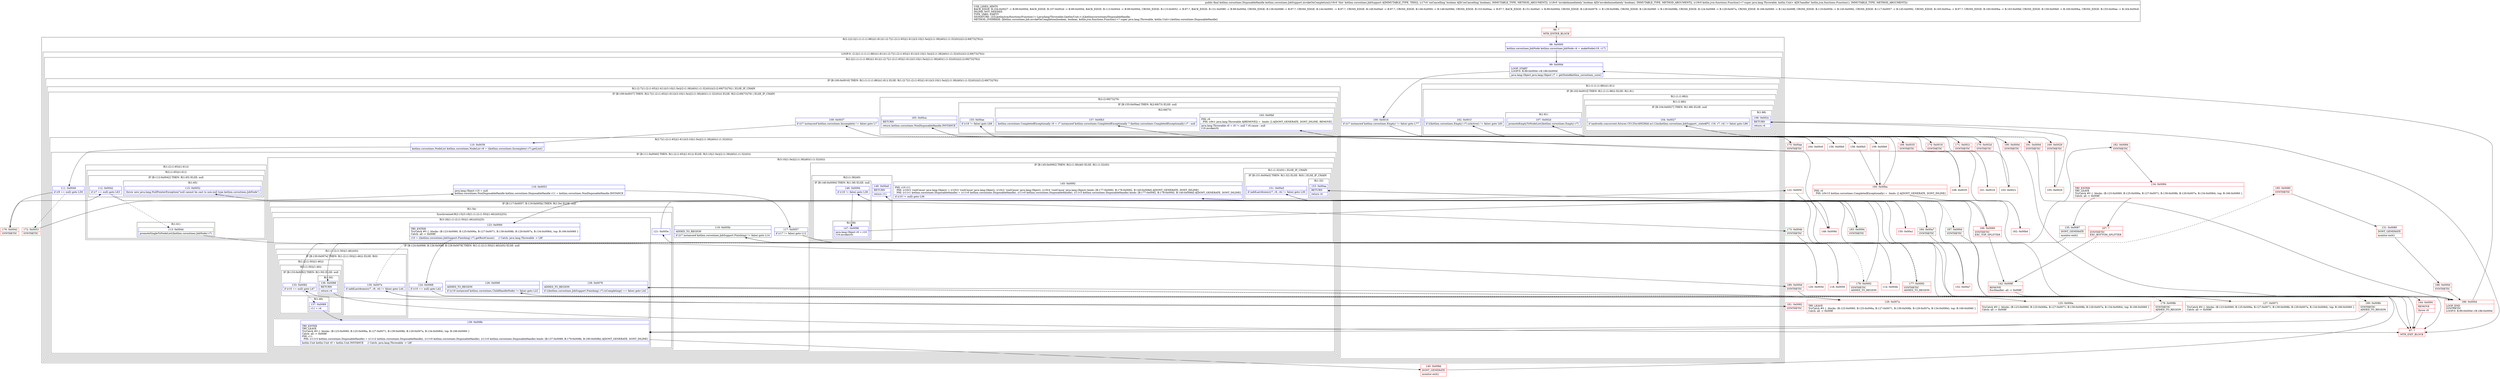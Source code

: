 digraph "CFG forkotlinx.coroutines.JobSupport.invokeOnCompletion(ZZLkotlin\/jvm\/functions\/Function1;)Lkotlinx\/coroutines\/DisposableHandle;" {
subgraph cluster_Region_1179002531 {
label = "R(2:1|(2:2|(1:(1:(1:(1:88)))(1:81))(1:(2:7|(1:(2:(1:65)|(1:61)))(3:10|(1:5e)|(2:(1:38)|40)(1:(1:32)(0))))(2:(2:69|73)|76))))";
node [shape=record,color=blue];
Node_98 [shape=record,label="{98\:\ 0x0000|kotlinx.coroutines.JobNode kotlinx.coroutines.JobNode r4 = makeNode(r19, r17)\l}"];
subgraph cluster_LoopRegion_492594584 {
label = "LOOP:0: (2:2|(1:(1:(1:(1:88)))(1:81))(1:(2:7|(1:(2:(1:65)|(1:61)))(3:10|(1:5e)|(2:(1:38)|40)(1:(1:32)(0))))(2:(2:69|73)|76)))";
node [shape=record,color=blue];
subgraph cluster_Region_1474328623 {
label = "R(2:2|(1:(1:(1:(1:88)))(1:81))(1:(2:7|(1:(2:(1:65)|(1:61)))(3:10|(1:5e)|(2:(1:38)|40)(1:(1:32)(0))))(2:(2:69|73)|76)))";
node [shape=record,color=blue];
Node_99 [shape=record,label="{99\:\ 0x000d|LOOP_START\lLOOP:0: B:99:0x000d\-\>B:186:0x000d\l|java.lang.Object java.lang.Object r7 = getState$kotlinx_coroutines_core()\l}"];
subgraph cluster_IfRegion_1120049340 {
label = "IF [B:100:0x0016] THEN: R(1:(1:(1:(1:88)))(1:81)) ELSE: R(1:(2:7|(1:(2:(1:65)|(1:61)))(3:10|(1:5e)|(2:(1:38)|40)(1:(1:32)(0))))(2:(2:69|73)|76))";
node [shape=record,color=blue];
Node_100 [shape=record,label="{100\:\ 0x0016|if ((r7 instanceof kotlinx.coroutines.Empty) != false) goto L77\l}"];
subgraph cluster_Region_1935180517 {
label = "R(1:(1:(1:(1:88)))(1:81))";
node [shape=record,color=blue];
subgraph cluster_IfRegion_1477229680 {
label = "IF [B:102:0x001f] THEN: R(1:(1:(1:88))) ELSE: R(1:81)";
node [shape=record,color=blue];
Node_102 [shape=record,label="{102\:\ 0x001f|if (((kotlinx.coroutines.Empty) r7).isActive() != false) goto L83\l}"];
subgraph cluster_Region_580969034 {
label = "R(1:(1:(1:88)))";
node [shape=record,color=blue];
subgraph cluster_Region_1212874915 {
label = "R(1:(1:88))";
node [shape=record,color=blue];
subgraph cluster_IfRegion_477906400 {
label = "IF [B:104:0x0027] THEN: R(1:88) ELSE: null";
node [shape=record,color=blue];
Node_104 [shape=record,label="{104\:\ 0x0027|if (androidx.concurrent.futures.C0125xc40028dd.m112m(kotlinx.coroutines.JobSupport._state$FU, r16, r7, r4) != false) goto L86\l}"];
subgraph cluster_Region_1510203892 {
label = "R(1:88)";
node [shape=record,color=blue];
Node_106 [shape=record,label="{106\:\ 0x002c|RETURN\l|return r4\l}"];
}
}
}
}
subgraph cluster_Region_654464621 {
label = "R(1:81)";
node [shape=record,color=blue];
Node_107 [shape=record,label="{107\:\ 0x002d|promoteEmptyToNodeList((kotlinx.coroutines.Empty) r7)\l}"];
}
}
}
subgraph cluster_Region_918936727 {
label = "R(1:(2:7|(1:(2:(1:65)|(1:61)))(3:10|(1:5e)|(2:(1:38)|40)(1:(1:32)(0))))(2:(2:69|73)|76)) | ELSE_IF_CHAIN\l";
node [shape=record,color=blue];
subgraph cluster_IfRegion_1937204130 {
label = "IF [B:109:0x0037] THEN: R(2:7|(1:(2:(1:65)|(1:61)))(3:10|(1:5e)|(2:(1:38)|40)(1:(1:32)(0)))) ELSE: R(2:(2:69|73)|76) | ELSE_IF_CHAIN\l";
node [shape=record,color=blue];
Node_109 [shape=record,label="{109\:\ 0x0037|if ((r7 instanceof kotlinx.coroutines.Incomplete) != false) goto L7\l}"];
subgraph cluster_Region_623247880 {
label = "R(2:7|(1:(2:(1:65)|(1:61)))(3:10|(1:5e)|(2:(1:38)|40)(1:(1:32)(0))))";
node [shape=record,color=blue];
Node_110 [shape=record,label="{110\:\ 0x0039|kotlinx.coroutines.NodeList kotlinx.coroutines.NodeList r9 = ((kotlinx.coroutines.Incomplete) r7).getList()\l}"];
subgraph cluster_IfRegion_1869396654 {
label = "IF [B:111:0x0040] THEN: R(1:(2:(1:65)|(1:61))) ELSE: R(3:10|(1:5e)|(2:(1:38)|40)(1:(1:32)(0)))";
node [shape=record,color=blue];
Node_111 [shape=record,label="{111\:\ 0x0040|if (r9 == null) goto L59\l}"];
subgraph cluster_Region_20786944 {
label = "R(1:(2:(1:65)|(1:61)))";
node [shape=record,color=blue];
subgraph cluster_Region_615133151 {
label = "R(2:(1:65)|(1:61))";
node [shape=record,color=blue];
subgraph cluster_IfRegion_410306016 {
label = "IF [B:112:0x0042] THEN: R(1:65) ELSE: null";
node [shape=record,color=blue];
Node_112 [shape=record,label="{112\:\ 0x0042|if (r7 == null) goto L63\l}"];
subgraph cluster_Region_888438257 {
label = "R(1:65)";
node [shape=record,color=blue];
Node_115 [shape=record,label="{115\:\ 0x0052|throw new java.lang.NullPointerException(\"null cannot be cast to non\-null type kotlinx.coroutines.JobNode\")\l}"];
}
}
subgraph cluster_Region_762333629 {
label = "R(1:61)";
node [shape=record,color=blue];
Node_113 [shape=record,label="{113\:\ 0x0044|promoteSingleToNodeList((kotlinx.coroutines.JobNode) r7)\l}"];
}
}
}
subgraph cluster_Region_83574319 {
label = "R(3:10|(1:5e)|(2:(1:38)|40)(1:(1:32)(0)))";
node [shape=record,color=blue];
Node_116 [shape=record,label="{116\:\ 0x0053|java.lang.Object r10 = null\lkotlinx.coroutines.NonDisposableHandle kotlinx.coroutines.DisposableHandle r11 = kotlinx.coroutines.NonDisposableHandle.INSTANCE\l}"];
subgraph cluster_IfRegion_1699890626 {
label = "IF [B:117:0x0057, B:119:0x005b] THEN: R(1:5e) ELSE: null";
node [shape=record,color=blue];
Node_117 [shape=record,label="{117\:\ 0x0057|if (r17 != false) goto L12\l}"];
Node_119 [shape=record,label="{119\:\ 0x005b|ADDED_TO_REGION\l|if ((r7 instanceof kotlinx.coroutines.JobSupport.Finishing) != false) goto L14\l}"];
subgraph cluster_Region_743259804 {
label = "R(1:5e)";
node [shape=record,color=blue];
subgraph cluster_SynchronizedRegion_1894853922 {
label = "Synchronized:R(2:15|(3:18|(1:(1:(2:(1:50)|(1:46)))(0))|25))";
node [shape=record,color=blue];
Node_121 [shape=record,label="{121\:\ 0x005e}"];
subgraph cluster_Region_1309981977 {
label = "R(3:18|(1:(1:(2:(1:50)|(1:46)))(0))|25)";
node [shape=record,color=blue];
Node_123 [shape=record,label="{123\:\ 0x0060|TRY_ENTER\lTryCatch #0 \{, blocks: (B:123:0x0060, B:125:0x006a, B:127:0x0071, B:139:0x008b, B:129:0x007a, B:134:0x0084), top: B:166:0x0060 \}\lCatch: all \-\> 0x008f\l|r10 = ((kotlinx.coroutines.JobSupport.Finishing) r7).getRootCause()     \/\/ Catch: java.lang.Throwable \-\> L8f\l}"];
subgraph cluster_IfRegion_1627797703 {
label = "IF [B:124:0x0068, B:126:0x006f, B:128:0x0078] THEN: R(1:(1:(2:(1:50)|(1:46)))(0)) ELSE: null";
node [shape=record,color=blue];
Node_124 [shape=record,label="{124\:\ 0x0068|if (r10 == null) goto L42\l}"];
Node_126 [shape=record,label="{126\:\ 0x006f|ADDED_TO_REGION\l|if ((r19 instanceof kotlinx.coroutines.ChildHandleNode) != false) goto L22\l}"];
Node_128 [shape=record,label="{128\:\ 0x0078|ADDED_TO_REGION\l|if (((kotlinx.coroutines.JobSupport.Finishing) r7).isCompleting() == false) goto L42\l}"];
subgraph cluster_Region_1155547450 {
label = "R(1:(1:(2:(1:50)|(1:46)))(0))";
node [shape=record,color=blue];
subgraph cluster_IfRegion_1324554346 {
label = "IF [B:130:0x007e] THEN: R(1:(2:(1:50)|(1:46))) ELSE: R(0)";
node [shape=record,color=blue];
Node_130 [shape=record,label="{130\:\ 0x007e|if (addLastAtomic(r7, r9, r4) != false) goto L44\l}"];
subgraph cluster_Region_826362542 {
label = "R(1:(2:(1:50)|(1:46)))";
node [shape=record,color=blue];
subgraph cluster_Region_651010690 {
label = "R(2:(1:50)|(1:46))";
node [shape=record,color=blue];
subgraph cluster_IfRegion_549484861 {
label = "IF [B:133:0x0082] THEN: R(1:50) ELSE: null";
node [shape=record,color=blue];
Node_133 [shape=record,label="{133\:\ 0x0082|if (r10 == null) goto L47\l}"];
subgraph cluster_Region_972512297 {
label = "R(1:50)";
node [shape=record,color=blue];
Node_136 [shape=record,label="{136\:\ 0x0088|RETURN\l|return r4\l}"];
}
}
subgraph cluster_Region_1197100466 {
label = "R(1:46)";
node [shape=record,color=blue];
Node_137 [shape=record,label="{137\:\ 0x0089|r11 = r4\l}"];
}
}
}
subgraph cluster_Region_1672597785 {
label = "R(0)";
node [shape=record,color=blue];
}
}
}
}
Node_139 [shape=record,label="{139\:\ 0x008b|TRY_ENTER\lTRY_LEAVE\lTryCatch #0 \{, blocks: (B:123:0x0060, B:125:0x006a, B:127:0x0071, B:139:0x008b, B:129:0x007a, B:134:0x0084), top: B:166:0x0060 \}\lCatch: all \-\> 0x008f\lPHI: r11 \l  PHI: (r11v3 kotlinx.coroutines.DisposableHandle) = (r11v2 kotlinx.coroutines.DisposableHandle), (r11v0 kotlinx.coroutines.DisposableHandle), (r11v0 kotlinx.coroutines.DisposableHandle) binds: [B:137:0x0089, B:179:0x008b, B:180:0x008b] A[DONT_GENERATE, DONT_INLINE]\l|kotlin.Unit kotlin.Unit r0 = kotlin.Unit.INSTANCE     \/\/ Catch: java.lang.Throwable \-\> L8f\l}"];
}
}
}
}
subgraph cluster_IfRegion_1424752247 {
label = "IF [B:145:0x0092] THEN: R(2:(1:38)|40) ELSE: R(1:(1:32)(0))";
node [shape=record,color=blue];
Node_145 [shape=record,label="{145\:\ 0x0092|PHI: r10 r11 \l  PHI: (r10v3 'rootCause' java.lang.Object) = (r10v2 'rootCause' java.lang.Object), (r10v2 'rootCause' java.lang.Object), (r10v4 'rootCause' java.lang.Object) binds: [B:177:0x0092, B:178:0x0092, B:140:0x008d] A[DONT_GENERATE, DONT_INLINE]\l  PHI: (r11v1 kotlinx.coroutines.DisposableHandle) = (r11v0 kotlinx.coroutines.DisposableHandle), (r11v0 kotlinx.coroutines.DisposableHandle), (r11v3 kotlinx.coroutines.DisposableHandle) binds: [B:177:0x0092, B:178:0x0092, B:140:0x008d] A[DONT_GENERATE, DONT_INLINE]\l|if (r10 != null) goto L36\l}"];
subgraph cluster_Region_2098671948 {
label = "R(2:(1:38)|40)";
node [shape=record,color=blue];
subgraph cluster_IfRegion_622765508 {
label = "IF [B:146:0x0094] THEN: R(1:38) ELSE: null";
node [shape=record,color=blue];
Node_146 [shape=record,label="{146\:\ 0x0094|if (r18 != false) goto L38\l}"];
subgraph cluster_Region_712183575 {
label = "R(1:38)";
node [shape=record,color=blue];
Node_147 [shape=record,label="{147\:\ 0x0096|java.lang.Object r0 = r10\lr19.invoke(r0)\l}"];
}
}
Node_149 [shape=record,label="{149\:\ 0x00a0|RETURN\l|return r11\l}"];
}
subgraph cluster_Region_506564595 {
label = "R(1:(1:32)(0)) | ELSE_IF_CHAIN\l";
node [shape=record,color=blue];
subgraph cluster_IfRegion_43194604 {
label = "IF [B:151:0x00a5] THEN: R(1:32) ELSE: R(0) | ELSE_IF_CHAIN\l";
node [shape=record,color=blue];
Node_151 [shape=record,label="{151\:\ 0x00a5|if (addLastAtomic(r7, r9, r4) != false) goto L30\l}"];
subgraph cluster_Region_1416978588 {
label = "R(1:32)";
node [shape=record,color=blue];
Node_153 [shape=record,label="{153\:\ 0x00aa|RETURN\l|return r4\l}"];
}
subgraph cluster_Region_1428416261 {
label = "R(0)";
node [shape=record,color=blue];
}
}
}
}
}
}
}
subgraph cluster_Region_955768225 {
label = "R(2:(2:69|73)|76)";
node [shape=record,color=blue];
subgraph cluster_IfRegion_1746366462 {
label = "IF [B:155:0x00ae] THEN: R(2:69|73) ELSE: null";
node [shape=record,color=blue];
Node_155 [shape=record,label="{155\:\ 0x00ae|if (r18 != false) goto L68\l}"];
subgraph cluster_Region_369954160 {
label = "R(2:69|73)";
node [shape=record,color=blue];
Node_157 [shape=record,label="{157\:\ 0x00b3|kotlinx.coroutines.CompletedExceptionally r0 = r7 instanceof kotlinx.coroutines.CompletedExceptionally ? (kotlinx.coroutines.CompletedExceptionally) r7 : null\l}"];
Node_163 [shape=record,label="{163\:\ 0x00bf|PHI: r9 \l  PHI: (r9v1 java.lang.Throwable A[REMOVE]) =  binds: [] A[DONT_GENERATE, DONT_INLINE, REMOVE]\l|java.lang.Throwable r0 = r0 != null ? r0.cause : null\lr19.invoke(r0)\l}"];
}
}
Node_165 [shape=record,label="{165\:\ 0x00ca|RETURN\l|return kotlinx.coroutines.NonDisposableHandle.INSTANCE\l}"];
}
}
}
}
}
}
}
Node_96 [shape=record,color=red,label="{96\:\ ?|MTH_ENTER_BLOCK\l}"];
Node_168 [shape=record,color=red,label="{168\:\ 0x0035|SYNTHETIC\l}"];
Node_108 [shape=record,color=red,label="{108\:\ 0x0035}"];
Node_172 [shape=record,color=red,label="{172\:\ 0x0053|SYNTHETIC\l}"];
Node_118 [shape=record,color=red,label="{118\:\ 0x0059}"];
Node_120 [shape=record,color=red,label="{120\:\ 0x005d}"];
Node_122 [shape=record,color=red,label="{122\:\ 0x005f}"];
Node_166 [shape=record,color=red,label="{166\:\ 0x0060|SYNTHETIC\lEXC_TOP_SPLITTER\l}"];
Node_125 [shape=record,color=red,label="{125\:\ 0x006a|TryCatch #0 \{, blocks: (B:123:0x0060, B:125:0x006a, B:127:0x0071, B:139:0x008b, B:129:0x007a, B:134:0x0084), top: B:166:0x0060 \}\lCatch: all \-\> 0x008f\l}"];
Node_127 [shape=record,color=red,label="{127\:\ 0x0071|TryCatch #0 \{, blocks: (B:123:0x0060, B:125:0x006a, B:127:0x0071, B:139:0x008b, B:129:0x007a, B:134:0x0084), top: B:166:0x0060 \}\lCatch: all \-\> 0x008f\l}"];
Node_180 [shape=record,color=red,label="{180\:\ 0x008b|SYNTHETIC\lADDED_TO_REGION\l}"];
Node_140 [shape=record,color=red,label="{140\:\ 0x008d|DONT_GENERATE\l|monitor\-exit()\l}"];
Node_150 [shape=record,color=red,label="{150\:\ 0x00a1}"];
Node_184 [shape=record,color=red,label="{184\:\ 0x00a7|SYNTHETIC\l}"];
Node_152 [shape=record,color=red,label="{152\:\ 0x00a7}"];
Node_97 [shape=record,color=red,label="{97\:\ ?|MTH_EXIT_BLOCK\l}"];
Node_187 [shape=record,color=red,label="{187\:\ 0x000d|SYNTHETIC\l}"];
Node_186 [shape=record,color=red,label="{186\:\ 0x000d|LOOP_END\lSYNTHETIC\lLOOP:0: B:99:0x000d\-\>B:186:0x000d\l}"];
Node_183 [shape=record,color=red,label="{183\:\ 0x0094|SYNTHETIC\l}"];
Node_148 [shape=record,color=red,label="{148\:\ 0x009d}"];
Node_179 [shape=record,color=red,label="{179\:\ 0x008b|SYNTHETIC\lADDED_TO_REGION\l}"];
Node_129 [shape=record,color=red,label="{129\:\ 0x007a|TRY_LEAVE\lTryCatch #0 \{, blocks: (B:123:0x0060, B:125:0x006a, B:127:0x0071, B:139:0x008b, B:129:0x007a, B:134:0x0084), top: B:166:0x0060 \}\lCatch: all \-\> 0x008f\l}"];
Node_181 [shape=record,color=red,label="{181\:\ 0x0082|SYNTHETIC\l}"];
Node_182 [shape=record,color=red,label="{182\:\ 0x0084|SYNTHETIC\l}"];
Node_134 [shape=record,color=red,label="{134\:\ 0x0084|TRY_ENTER\lTRY_LEAVE\lTryCatch #0 \{, blocks: (B:123:0x0060, B:125:0x006a, B:127:0x0071, B:139:0x008b, B:129:0x007a, B:134:0x0084), top: B:166:0x0060 \}\lCatch: all \-\> 0x008f\l}"];
Node_135 [shape=record,color=red,label="{135\:\ 0x0087|DONT_GENERATE\l|monitor\-exit()\l}"];
Node_167 [shape=record,color=red,label="{167\:\ ?|SYNTHETIC\lEXC_BOTTOM_SPLITTER\l}"];
Node_185 [shape=record,color=red,label="{185\:\ 0x0080|SYNTHETIC\l}"];
Node_131 [shape=record,color=red,label="{131\:\ 0x0080|DONT_GENERATE\l|monitor\-exit()\l}"];
Node_188 [shape=record,color=red,label="{188\:\ 0x000d|SYNTHETIC\l}"];
Node_142 [shape=record,color=red,label="{142\:\ 0x008f|REMOVE\lExcHandler: all \-\> 0x008f\l}"];
Node_144 [shape=record,color=red,label="{144\:\ 0x0091|REMOVE\l|throw r0\l}"];
Node_178 [shape=record,color=red,label="{178\:\ 0x0092|SYNTHETIC\lADDED_TO_REGION\l}"];
Node_177 [shape=record,color=red,label="{177\:\ 0x0092|SYNTHETIC\lADDED_TO_REGION\l}"];
Node_176 [shape=record,color=red,label="{176\:\ 0x0042|SYNTHETIC\l}"];
Node_189 [shape=record,color=red,label="{189\:\ 0x000d|SYNTHETIC\l}"];
Node_173 [shape=record,color=red,label="{173\:\ 0x004b|SYNTHETIC\l}"];
Node_114 [shape=record,color=red,label="{114\:\ 0x004b}"];
Node_175 [shape=record,color=red,label="{175\:\ 0x00ae|SYNTHETIC\l}"];
Node_156 [shape=record,color=red,label="{156\:\ 0x00b0}"];
Node_158 [shape=record,color=red,label="{158\:\ 0x00b5}"];
Node_160 [shape=record,color=red,label="{160\:\ 0x00ba|PHI: r0 \l  PHI: (r0v15 kotlinx.coroutines.CompletedExceptionally) =  binds: [] A[DONT_GENERATE, DONT_INLINE]\l}"];
Node_162 [shape=record,color=red,label="{162\:\ 0x00bd}"];
Node_159 [shape=record,color=red,label="{159\:\ 0x00b9}"];
Node_164 [shape=record,color=red,label="{164\:\ 0x00c6}"];
Node_174 [shape=record,color=red,label="{174\:\ 0x0018|SYNTHETIC\l}"];
Node_101 [shape=record,color=red,label="{101\:\ 0x0018}"];
Node_170 [shape=record,color=red,label="{170\:\ 0x002d|SYNTHETIC\l}"];
Node_190 [shape=record,color=red,label="{190\:\ 0x000d|SYNTHETIC\l}"];
Node_171 [shape=record,color=red,label="{171\:\ 0x0021|SYNTHETIC\l}"];
Node_103 [shape=record,color=red,label="{103\:\ 0x0021}"];
Node_169 [shape=record,color=red,label="{169\:\ 0x0029|SYNTHETIC\l}"];
Node_105 [shape=record,color=red,label="{105\:\ 0x0029}"];
Node_191 [shape=record,color=red,label="{191\:\ 0x000d|SYNTHETIC\l}"];
MethodNode[shape=record,label="{public final kotlinx.coroutines.DisposableHandle kotlinx.coroutines.JobSupport.invokeOnCompletion((r16v0 'this' kotlinx.coroutines.JobSupport A[IMMUTABLE_TYPE, THIS]), (r17v0 'onCancelling' boolean A[D('onCancelling' boolean), IMMUTABLE_TYPE, METHOD_ARGUMENT]), (r18v0 'invokeImmediately' boolean A[D('invokeImmediately' boolean), IMMUTABLE_TYPE, METHOD_ARGUMENT]), (r19v0 kotlin.jvm.functions.Function1\<? super java.lang.Throwable, kotlin.Unit\> A[D('handler' kotlin.jvm.functions.Function1), IMMUTABLE_TYPE, METHOD_ARGUMENT]))  | USE_LINES_HINTS\lBACK_EDGE: B:104:0x0027 \-\> B:99:0x000d, BACK_EDGE: B:107:0x002d \-\> B:99:0x000d, BACK_EDGE: B:113:0x0044 \-\> B:99:0x000d, CROSS_EDGE: B:115:0x0052 \-\> B:97:?, BACK_EDGE: B:131:0x0080 \-\> B:99:0x000d, CROSS_EDGE: B:136:0x0088 \-\> B:97:?, CROSS_EDGE: B:144:0x0091 \-\> B:97:?, CROSS_EDGE: B:149:0x00a0 \-\> B:97:?, CROSS_EDGE: B:146:0x0094 \-\> B:148:0x009d, CROSS_EDGE: B:153:0x00aa \-\> B:97:?, BACK_EDGE: B:151:0x00a5 \-\> B:99:0x000d, CROSS_EDGE: B:128:0x0078 \-\> B:139:0x008b, CROSS_EDGE: B:126:0x006f \-\> B:139:0x008b, CROSS_EDGE: B:124:0x0068 \-\> B:129:0x007a, CROSS_EDGE: B:166:0x0060 \-\> B:142:0x008f, CROSS_EDGE: B:119:0x005b \-\> B:145:0x0092, CROSS_EDGE: B:117:0x0057 \-\> B:145:0x0092, CROSS_EDGE: B:165:0x00ca \-\> B:97:?, CROSS_EDGE: B:160:0x00ba \-\> B:163:0x00bf, CROSS_EDGE: B:159:0x00b9 \-\> B:160:0x00ba, CROSS_EDGE: B:155:0x00ae \-\> B:164:0x00c6\lINLINE_NOT_NEEDED\lTYPE_VARS: EMPTY\lSIGNATURE: (ZZLkotlin\/jvm\/functions\/Function1\<\-Ljava\/lang\/Throwable;Lkotlin\/Unit;\>;)Lkotlinx\/coroutines\/DisposableHandle;\lMETHOD_OVERRIDE: [kotlinx.coroutines.Job.invokeOnCompletion(boolean, boolean, kotlin.jvm.functions.Function1\<? super java.lang.Throwable, kotlin.Unit\>):kotlinx.coroutines.DisposableHandle]\l}"];
MethodNode -> Node_96;Node_98 -> Node_99;
Node_99 -> Node_100;
Node_100 -> Node_168[style=dashed];
Node_100 -> Node_174;
Node_102 -> Node_170[style=dashed];
Node_102 -> Node_171;
Node_104 -> Node_169;
Node_104 -> Node_191[style=dashed];
Node_106 -> Node_97;
Node_107 -> Node_190;
Node_109 -> Node_110;
Node_109 -> Node_175[style=dashed];
Node_110 -> Node_111;
Node_111 -> Node_172[style=dashed];
Node_111 -> Node_176;
Node_112 -> Node_113[style=dashed];
Node_112 -> Node_173;
Node_115 -> Node_97;
Node_113 -> Node_189;
Node_116 -> Node_117;
Node_117 -> Node_118;
Node_117 -> Node_177[style=dashed];
Node_119 -> Node_120;
Node_119 -> Node_178[style=dashed];
Node_121 -> Node_122;
Node_123 -> Node_124;
Node_124 -> Node_125[style=dashed];
Node_124 -> Node_129;
Node_126 -> Node_127;
Node_126 -> Node_179[style=dashed];
Node_128 -> Node_129;
Node_128 -> Node_180[style=dashed];
Node_130 -> Node_181;
Node_130 -> Node_185[style=dashed];
Node_133 -> Node_137[style=dashed];
Node_133 -> Node_182;
Node_136 -> Node_97;
Node_137 -> Node_139;
Node_139 -> Node_140;
Node_145 -> Node_150[style=dashed];
Node_145 -> Node_183;
Node_146 -> Node_147;
Node_146 -> Node_148[style=dashed];
Node_147 -> Node_148;
Node_149 -> Node_97;
Node_151 -> Node_184;
Node_151 -> Node_187[style=dashed];
Node_153 -> Node_97;
Node_155 -> Node_156;
Node_155 -> Node_164[style=dashed];
Node_157 -> Node_158;
Node_157 -> Node_159;
Node_163 -> Node_164;
Node_165 -> Node_97;
Node_96 -> Node_98;
Node_168 -> Node_108;
Node_108 -> Node_109;
Node_172 -> Node_116;
Node_118 -> Node_119;
Node_120 -> Node_121;
Node_122 -> Node_166;
Node_166 -> Node_123;
Node_166 -> Node_142;
Node_125 -> Node_126;
Node_127 -> Node_128;
Node_180 -> Node_139;
Node_140 -> Node_145;
Node_150 -> Node_151;
Node_184 -> Node_152;
Node_152 -> Node_153;
Node_187 -> Node_186;
Node_186 -> Node_99;
Node_183 -> Node_146;
Node_148 -> Node_149;
Node_179 -> Node_139;
Node_129 -> Node_130;
Node_181 -> Node_133;
Node_182 -> Node_134;
Node_134 -> Node_135;
Node_134 -> Node_167;
Node_135 -> Node_136;
Node_167 -> Node_142;
Node_185 -> Node_131;
Node_131 -> Node_188;
Node_188 -> Node_186;
Node_142 -> Node_144;
Node_144 -> Node_97;
Node_178 -> Node_145;
Node_177 -> Node_145;
Node_176 -> Node_112;
Node_189 -> Node_186;
Node_173 -> Node_114;
Node_114 -> Node_115;
Node_175 -> Node_155;
Node_156 -> Node_157;
Node_158 -> Node_160;
Node_160 -> Node_162;
Node_160 -> Node_163;
Node_162 -> Node_163;
Node_159 -> Node_160;
Node_164 -> Node_165;
Node_174 -> Node_101;
Node_101 -> Node_102;
Node_170 -> Node_107;
Node_190 -> Node_186;
Node_171 -> Node_103;
Node_103 -> Node_104;
Node_169 -> Node_105;
Node_105 -> Node_106;
Node_191 -> Node_186;
}

